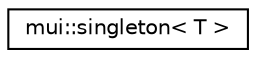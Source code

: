 digraph "Graphical Class Hierarchy"
{
 // LATEX_PDF_SIZE
  edge [fontname="Helvetica",fontsize="10",labelfontname="Helvetica",labelfontsize="10"];
  node [fontname="Helvetica",fontsize="10",shape=record];
  rankdir="LR";
  Node0 [label="mui::singleton\< T \>",height=0.2,width=0.4,color="black", fillcolor="white", style="filled",URL="$classmui_1_1singleton.html",tooltip=" "];
}
